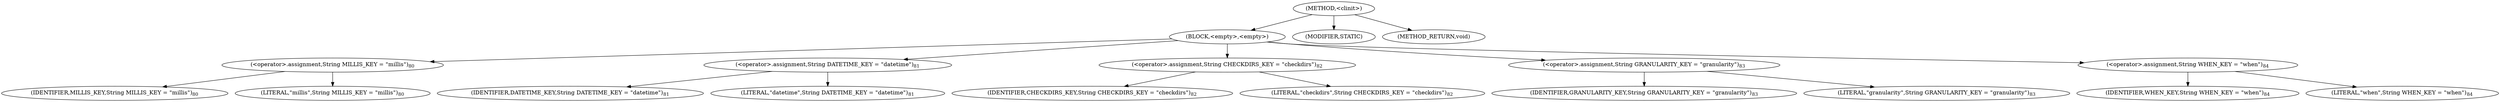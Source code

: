 digraph "&lt;clinit&gt;" {  
"569" [label = <(METHOD,&lt;clinit&gt;)> ]
"570" [label = <(BLOCK,&lt;empty&gt;,&lt;empty&gt;)> ]
"571" [label = <(&lt;operator&gt;.assignment,String MILLIS_KEY = &quot;millis&quot;)<SUB>80</SUB>> ]
"572" [label = <(IDENTIFIER,MILLIS_KEY,String MILLIS_KEY = &quot;millis&quot;)<SUB>80</SUB>> ]
"573" [label = <(LITERAL,&quot;millis&quot;,String MILLIS_KEY = &quot;millis&quot;)<SUB>80</SUB>> ]
"574" [label = <(&lt;operator&gt;.assignment,String DATETIME_KEY = &quot;datetime&quot;)<SUB>81</SUB>> ]
"575" [label = <(IDENTIFIER,DATETIME_KEY,String DATETIME_KEY = &quot;datetime&quot;)<SUB>81</SUB>> ]
"576" [label = <(LITERAL,&quot;datetime&quot;,String DATETIME_KEY = &quot;datetime&quot;)<SUB>81</SUB>> ]
"577" [label = <(&lt;operator&gt;.assignment,String CHECKDIRS_KEY = &quot;checkdirs&quot;)<SUB>82</SUB>> ]
"578" [label = <(IDENTIFIER,CHECKDIRS_KEY,String CHECKDIRS_KEY = &quot;checkdirs&quot;)<SUB>82</SUB>> ]
"579" [label = <(LITERAL,&quot;checkdirs&quot;,String CHECKDIRS_KEY = &quot;checkdirs&quot;)<SUB>82</SUB>> ]
"580" [label = <(&lt;operator&gt;.assignment,String GRANULARITY_KEY = &quot;granularity&quot;)<SUB>83</SUB>> ]
"581" [label = <(IDENTIFIER,GRANULARITY_KEY,String GRANULARITY_KEY = &quot;granularity&quot;)<SUB>83</SUB>> ]
"582" [label = <(LITERAL,&quot;granularity&quot;,String GRANULARITY_KEY = &quot;granularity&quot;)<SUB>83</SUB>> ]
"583" [label = <(&lt;operator&gt;.assignment,String WHEN_KEY = &quot;when&quot;)<SUB>84</SUB>> ]
"584" [label = <(IDENTIFIER,WHEN_KEY,String WHEN_KEY = &quot;when&quot;)<SUB>84</SUB>> ]
"585" [label = <(LITERAL,&quot;when&quot;,String WHEN_KEY = &quot;when&quot;)<SUB>84</SUB>> ]
"586" [label = <(MODIFIER,STATIC)> ]
"587" [label = <(METHOD_RETURN,void)> ]
  "569" -> "570" 
  "569" -> "586" 
  "569" -> "587" 
  "570" -> "571" 
  "570" -> "574" 
  "570" -> "577" 
  "570" -> "580" 
  "570" -> "583" 
  "571" -> "572" 
  "571" -> "573" 
  "574" -> "575" 
  "574" -> "576" 
  "577" -> "578" 
  "577" -> "579" 
  "580" -> "581" 
  "580" -> "582" 
  "583" -> "584" 
  "583" -> "585" 
}
